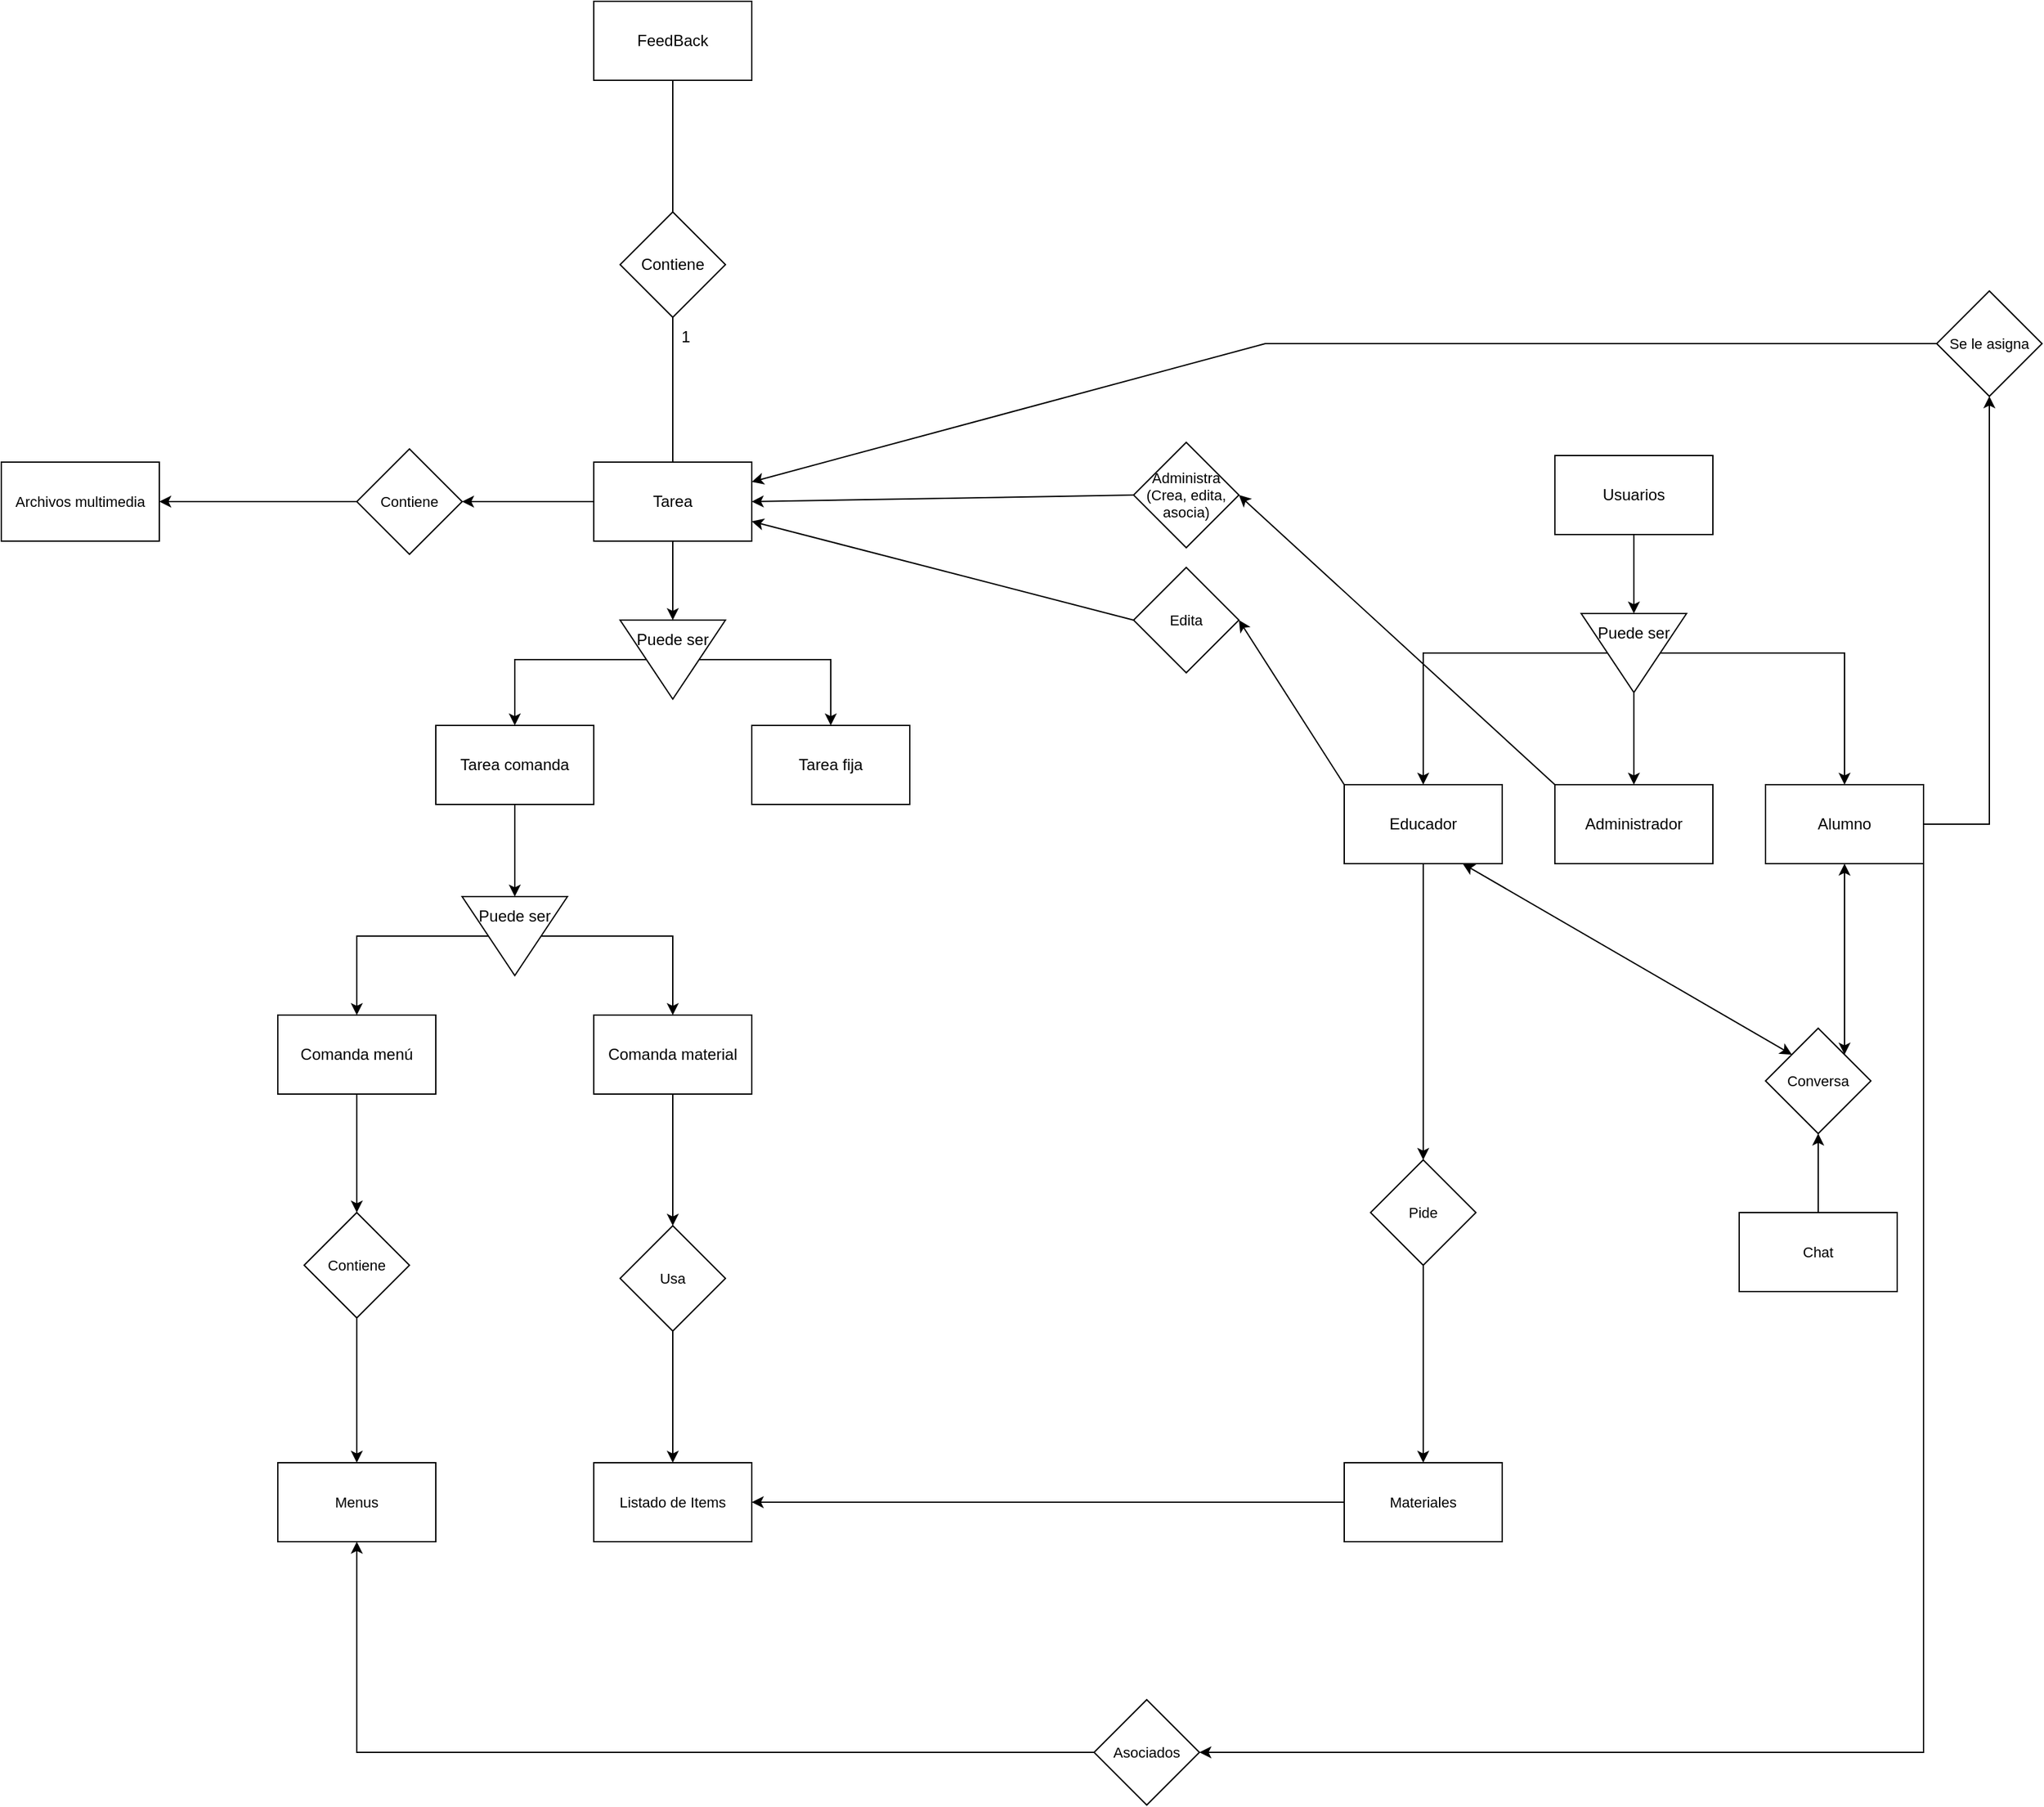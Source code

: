 <mxfile version="20.5.3" type="google"><diagram id="R2lEEEUBdFMjLlhIrx00" name="Page-1"><mxGraphModel grid="1" page="1" gridSize="10" guides="1" tooltips="1" connect="1" arrows="1" fold="1" pageScale="1" pageWidth="850" pageHeight="1100" math="0" shadow="0" extFonts="Permanent Marker^https://fonts.googleapis.com/css?family=Permanent+Marker"><root><mxCell id="0"/><mxCell id="1" parent="0"/><mxCell id="_WzdjjJtvaW4Dr7VLIwa-49" style="edgeStyle=none;shape=connector;rounded=0;orthogonalLoop=1;jettySize=auto;html=1;exitX=0;exitY=0.5;exitDx=0;exitDy=0;entryX=1;entryY=0.5;entryDx=0;entryDy=0;labelBackgroundColor=default;strokeColor=default;fontFamily=Helvetica;fontSize=11;fontColor=default;endArrow=classic;" edge="1" parent="1" source="KT4JzeQRfTxywBon9rIw-1" target="_WzdjjJtvaW4Dr7VLIwa-47"><mxGeometry relative="1" as="geometry"/></mxCell><mxCell id="KT4JzeQRfTxywBon9rIw-1" value="Tarea" style="rounded=0;whiteSpace=wrap;html=1;" vertex="1" parent="1"><mxGeometry x="360" y="400" width="120" height="60" as="geometry"/></mxCell><mxCell id="KT4JzeQRfTxywBon9rIw-11" style="edgeStyle=orthogonalEdgeStyle;rounded=0;orthogonalLoop=1;jettySize=auto;html=1;entryX=0.5;entryY=0;entryDx=0;entryDy=0;" edge="1" parent="1" source="KT4JzeQRfTxywBon9rIw-2" target="KT4JzeQRfTxywBon9rIw-6"><mxGeometry relative="1" as="geometry"><mxPoint x="320" y="550" as="targetPoint"/></mxGeometry></mxCell><mxCell id="KT4JzeQRfTxywBon9rIw-13" style="edgeStyle=orthogonalEdgeStyle;rounded=0;orthogonalLoop=1;jettySize=auto;html=1;" edge="1" parent="1" source="KT4JzeQRfTxywBon9rIw-2" target="KT4JzeQRfTxywBon9rIw-7"><mxGeometry relative="1" as="geometry"><mxPoint x="550" y="550" as="targetPoint"/></mxGeometry></mxCell><mxCell id="KT4JzeQRfTxywBon9rIw-2" value="&lt;p style=&quot;line-height: 1.7;&quot;&gt;&lt;br&gt;&lt;/p&gt;" style="triangle;whiteSpace=wrap;html=1;direction=south;" vertex="1" parent="1"><mxGeometry x="380" y="520" width="80" height="60" as="geometry"/></mxCell><mxCell id="KT4JzeQRfTxywBon9rIw-4" value="Puede ser" style="text;html=1;strokeColor=none;fillColor=none;align=center;verticalAlign=middle;whiteSpace=wrap;rounded=0;" vertex="1" parent="1"><mxGeometry x="390" y="520" width="60" height="30" as="geometry"/></mxCell><mxCell id="KT4JzeQRfTxywBon9rIw-5" value="" style="endArrow=classic;html=1;rounded=0;exitX=0.5;exitY=1;exitDx=0;exitDy=0;entryX=0.5;entryY=0;entryDx=0;entryDy=0;" edge="1" parent="1" source="KT4JzeQRfTxywBon9rIw-1" target="KT4JzeQRfTxywBon9rIw-4"><mxGeometry width="50" height="50" relative="1" as="geometry"><mxPoint x="360" y="330" as="sourcePoint"/><mxPoint x="410" y="280" as="targetPoint"/></mxGeometry></mxCell><mxCell id="KT4JzeQRfTxywBon9rIw-14" style="edgeStyle=orthogonalEdgeStyle;rounded=0;orthogonalLoop=1;jettySize=auto;html=1;exitX=0.5;exitY=1;exitDx=0;exitDy=0;entryX=0.5;entryY=0;entryDx=0;entryDy=0;" edge="1" parent="1" source="KT4JzeQRfTxywBon9rIw-6" target="KT4JzeQRfTxywBon9rIw-9"><mxGeometry relative="1" as="geometry"/></mxCell><mxCell id="KT4JzeQRfTxywBon9rIw-6" value="Tarea comanda" style="rounded=0;whiteSpace=wrap;html=1;" vertex="1" parent="1"><mxGeometry x="240" y="600" width="120" height="60" as="geometry"/></mxCell><mxCell id="KT4JzeQRfTxywBon9rIw-7" value="Tarea fija" style="rounded=0;whiteSpace=wrap;html=1;" vertex="1" parent="1"><mxGeometry x="480" y="600" width="120" height="60" as="geometry"/></mxCell><mxCell id="KT4JzeQRfTxywBon9rIw-8" value="" style="triangle;whiteSpace=wrap;html=1;direction=south;" vertex="1" parent="1"><mxGeometry x="260" y="730" width="80" height="60" as="geometry"/></mxCell><mxCell id="KT4JzeQRfTxywBon9rIw-9" value="Puede ser" style="text;html=1;strokeColor=none;fillColor=none;align=center;verticalAlign=middle;whiteSpace=wrap;rounded=0;" vertex="1" parent="1"><mxGeometry x="270" y="730" width="60" height="30" as="geometry"/></mxCell><mxCell id="_WzdjjJtvaW4Dr7VLIwa-26" style="edgeStyle=none;shape=connector;rounded=0;orthogonalLoop=1;jettySize=auto;html=1;exitX=0.5;exitY=1;exitDx=0;exitDy=0;entryX=0.5;entryY=0;entryDx=0;entryDy=0;labelBackgroundColor=default;strokeColor=default;fontFamily=Helvetica;fontSize=11;fontColor=default;endArrow=classic;" edge="1" parent="1" source="KT4JzeQRfTxywBon9rIw-15" target="_WzdjjJtvaW4Dr7VLIwa-24"><mxGeometry relative="1" as="geometry"/></mxCell><mxCell id="KT4JzeQRfTxywBon9rIw-15" value="Comanda menú" style="rounded=0;whiteSpace=wrap;html=1;" vertex="1" parent="1"><mxGeometry x="120" y="820" width="120" height="60" as="geometry"/></mxCell><mxCell id="_WzdjjJtvaW4Dr7VLIwa-22" style="edgeStyle=none;shape=connector;rounded=0;orthogonalLoop=1;jettySize=auto;html=1;exitX=0.5;exitY=1;exitDx=0;exitDy=0;entryX=0.5;entryY=0;entryDx=0;entryDy=0;labelBackgroundColor=default;strokeColor=default;fontFamily=Helvetica;fontSize=11;fontColor=default;endArrow=classic;" edge="1" parent="1" source="KT4JzeQRfTxywBon9rIw-16" target="_WzdjjJtvaW4Dr7VLIwa-20"><mxGeometry relative="1" as="geometry"/></mxCell><mxCell id="KT4JzeQRfTxywBon9rIw-16" value="Comanda material" style="rounded=0;whiteSpace=wrap;html=1;" vertex="1" parent="1"><mxGeometry x="360" y="820" width="120" height="60" as="geometry"/></mxCell><mxCell id="KT4JzeQRfTxywBon9rIw-17" value="" style="endArrow=classic;html=1;rounded=0;entryX=0.5;entryY=0;entryDx=0;entryDy=0;exitX=0.5;exitY=1;exitDx=0;exitDy=0;" edge="1" parent="1" source="KT4JzeQRfTxywBon9rIw-8" target="KT4JzeQRfTxywBon9rIw-15"><mxGeometry width="50" height="50" relative="1" as="geometry"><mxPoint x="360" y="660" as="sourcePoint"/><mxPoint x="410" y="610" as="targetPoint"/><Array as="points"><mxPoint x="180" y="760"/></Array></mxGeometry></mxCell><mxCell id="KT4JzeQRfTxywBon9rIw-18" value="" style="endArrow=classic;html=1;rounded=0;entryX=0.5;entryY=0;entryDx=0;entryDy=0;exitX=0.5;exitY=0;exitDx=0;exitDy=0;" edge="1" parent="1" source="KT4JzeQRfTxywBon9rIw-8" target="KT4JzeQRfTxywBon9rIw-16"><mxGeometry width="50" height="50" relative="1" as="geometry"><mxPoint x="360" y="660" as="sourcePoint"/><mxPoint x="410" y="610" as="targetPoint"/><Array as="points"><mxPoint x="420" y="760"/></Array></mxGeometry></mxCell><mxCell id="KT4JzeQRfTxywBon9rIw-19" value="Usuarios" style="rounded=0;whiteSpace=wrap;html=1;" vertex="1" parent="1"><mxGeometry x="1090" y="395" width="120" height="60" as="geometry"/></mxCell><mxCell id="KT4JzeQRfTxywBon9rIw-21" value="&lt;p style=&quot;line-height: 1.7;&quot;&gt;&lt;br&gt;&lt;/p&gt;" style="triangle;whiteSpace=wrap;html=1;direction=south;" vertex="1" parent="1"><mxGeometry x="1110" y="515" width="80" height="60" as="geometry"/></mxCell><mxCell id="KT4JzeQRfTxywBon9rIw-22" value="Puede ser" style="text;html=1;strokeColor=none;fillColor=none;align=center;verticalAlign=middle;whiteSpace=wrap;rounded=0;" vertex="1" parent="1"><mxGeometry x="1120" y="515" width="60" height="30" as="geometry"/></mxCell><mxCell id="_WzdjjJtvaW4Dr7VLIwa-42" style="edgeStyle=none;shape=connector;rounded=0;orthogonalLoop=1;jettySize=auto;html=1;exitX=0;exitY=0;exitDx=0;exitDy=0;entryX=1;entryY=0.5;entryDx=0;entryDy=0;labelBackgroundColor=default;strokeColor=default;fontFamily=Helvetica;fontSize=11;fontColor=default;endArrow=classic;" edge="1" parent="1" source="KT4JzeQRfTxywBon9rIw-23" target="_WzdjjJtvaW4Dr7VLIwa-41"><mxGeometry relative="1" as="geometry"/></mxCell><mxCell id="KT4JzeQRfTxywBon9rIw-23" value="Administrador" style="rounded=0;whiteSpace=wrap;html=1;" vertex="1" parent="1"><mxGeometry x="1090" y="645" width="120" height="60" as="geometry"/></mxCell><mxCell id="_WzdjjJtvaW4Dr7VLIwa-29" style="edgeStyle=none;shape=connector;rounded=0;orthogonalLoop=1;jettySize=auto;html=1;exitX=0.5;exitY=1;exitDx=0;exitDy=0;labelBackgroundColor=default;strokeColor=default;fontFamily=Helvetica;fontSize=11;fontColor=default;endArrow=classic;" edge="1" parent="1" source="KT4JzeQRfTxywBon9rIw-24"><mxGeometry relative="1" as="geometry"><mxPoint x="990" y="930" as="targetPoint"/></mxGeometry></mxCell><mxCell id="_WzdjjJtvaW4Dr7VLIwa-45" style="edgeStyle=none;shape=connector;rounded=0;orthogonalLoop=1;jettySize=auto;html=1;exitX=0;exitY=0;exitDx=0;exitDy=0;entryX=1;entryY=0.5;entryDx=0;entryDy=0;labelBackgroundColor=default;strokeColor=default;fontFamily=Helvetica;fontSize=11;fontColor=default;endArrow=classic;" edge="1" parent="1" source="KT4JzeQRfTxywBon9rIw-24" target="_WzdjjJtvaW4Dr7VLIwa-44"><mxGeometry relative="1" as="geometry"/></mxCell><mxCell id="KT4JzeQRfTxywBon9rIw-24" value="Educador" style="rounded=0;whiteSpace=wrap;html=1;" vertex="1" parent="1"><mxGeometry x="930" y="645" width="120" height="60" as="geometry"/></mxCell><mxCell id="_WzdjjJtvaW4Dr7VLIwa-39" style="edgeStyle=none;shape=connector;rounded=0;orthogonalLoop=1;jettySize=auto;html=1;exitX=1;exitY=0.5;exitDx=0;exitDy=0;entryX=0.5;entryY=1;entryDx=0;entryDy=0;labelBackgroundColor=default;strokeColor=default;fontFamily=Helvetica;fontSize=11;fontColor=default;endArrow=classic;" edge="1" parent="1" source="KT4JzeQRfTxywBon9rIw-25" target="_WzdjjJtvaW4Dr7VLIwa-36"><mxGeometry relative="1" as="geometry"><Array as="points"><mxPoint x="1420" y="675"/></Array></mxGeometry></mxCell><mxCell id="_WzdjjJtvaW4Dr7VLIwa-68" style="edgeStyle=none;shape=connector;rounded=0;orthogonalLoop=1;jettySize=auto;html=1;exitX=1;exitY=1;exitDx=0;exitDy=0;entryX=1;entryY=0.5;entryDx=0;entryDy=0;labelBackgroundColor=default;strokeColor=default;fontFamily=Helvetica;fontSize=11;fontColor=default;endArrow=classic;" edge="1" parent="1" source="KT4JzeQRfTxywBon9rIw-25" target="_WzdjjJtvaW4Dr7VLIwa-63"><mxGeometry relative="1" as="geometry"><Array as="points"><mxPoint x="1370" y="1380"/></Array></mxGeometry></mxCell><mxCell id="KT4JzeQRfTxywBon9rIw-25" value="Alumno" style="rounded=0;whiteSpace=wrap;html=1;" vertex="1" parent="1"><mxGeometry x="1250" y="645" width="120" height="60" as="geometry"/></mxCell><mxCell id="KT4JzeQRfTxywBon9rIw-26" value="" style="endArrow=classic;html=1;rounded=0;exitX=0.5;exitY=1;exitDx=0;exitDy=0;entryX=0.5;entryY=0;entryDx=0;entryDy=0;" edge="1" parent="1" source="KT4JzeQRfTxywBon9rIw-19" target="KT4JzeQRfTxywBon9rIw-22"><mxGeometry width="50" height="50" relative="1" as="geometry"><mxPoint x="920" y="660" as="sourcePoint"/><mxPoint x="970" y="610" as="targetPoint"/></mxGeometry></mxCell><mxCell id="KT4JzeQRfTxywBon9rIw-27" value="" style="endArrow=classic;html=1;rounded=0;entryX=0.5;entryY=0;entryDx=0;entryDy=0;exitX=0.5;exitY=1;exitDx=0;exitDy=0;" edge="1" parent="1" source="KT4JzeQRfTxywBon9rIw-21" target="KT4JzeQRfTxywBon9rIw-24"><mxGeometry width="50" height="50" relative="1" as="geometry"><mxPoint x="920" y="660" as="sourcePoint"/><mxPoint x="970" y="610" as="targetPoint"/><Array as="points"><mxPoint x="990" y="545"/></Array></mxGeometry></mxCell><mxCell id="KT4JzeQRfTxywBon9rIw-28" value="" style="endArrow=classic;html=1;rounded=0;exitX=1;exitY=0.5;exitDx=0;exitDy=0;entryX=0.5;entryY=0;entryDx=0;entryDy=0;" edge="1" parent="1" source="KT4JzeQRfTxywBon9rIw-21" target="KT4JzeQRfTxywBon9rIw-23"><mxGeometry width="50" height="50" relative="1" as="geometry"><mxPoint x="920" y="660" as="sourcePoint"/><mxPoint x="970" y="610" as="targetPoint"/></mxGeometry></mxCell><mxCell id="KT4JzeQRfTxywBon9rIw-29" value="" style="endArrow=classic;html=1;rounded=0;exitX=0.5;exitY=0;exitDx=0;exitDy=0;entryX=0.5;entryY=0;entryDx=0;entryDy=0;" edge="1" parent="1" source="KT4JzeQRfTxywBon9rIw-21" target="KT4JzeQRfTxywBon9rIw-25"><mxGeometry width="50" height="50" relative="1" as="geometry"><mxPoint x="920" y="660" as="sourcePoint"/><mxPoint x="970" y="610" as="targetPoint"/><Array as="points"><mxPoint x="1310" y="545"/></Array></mxGeometry></mxCell><mxCell id="_WzdjjJtvaW4Dr7VLIwa-1" value="Contiene" style="rhombus;whiteSpace=wrap;html=1;" vertex="1" parent="1"><mxGeometry x="380" y="210" width="80" height="80" as="geometry"/></mxCell><mxCell id="_WzdjjJtvaW4Dr7VLIwa-3" value="" style="endArrow=none;html=1;rounded=0;exitX=0.5;exitY=0;exitDx=0;exitDy=0;entryX=0.5;entryY=1;entryDx=0;entryDy=0;" edge="1" parent="1" source="KT4JzeQRfTxywBon9rIw-1" target="_WzdjjJtvaW4Dr7VLIwa-1"><mxGeometry width="50" height="50" relative="1" as="geometry"><mxPoint x="590" y="370" as="sourcePoint"/><mxPoint x="640" y="320" as="targetPoint"/></mxGeometry></mxCell><mxCell id="_WzdjjJtvaW4Dr7VLIwa-4" value="1" style="text;html=1;strokeColor=none;fillColor=none;align=center;verticalAlign=middle;whiteSpace=wrap;rounded=0;" vertex="1" parent="1"><mxGeometry x="400" y="290" width="60" height="30" as="geometry"/></mxCell><mxCell id="_WzdjjJtvaW4Dr7VLIwa-5" value="FeedBack" style="rounded=0;whiteSpace=wrap;html=1;" vertex="1" parent="1"><mxGeometry x="360" y="50" width="120" height="60" as="geometry"/></mxCell><mxCell id="_WzdjjJtvaW4Dr7VLIwa-6" value="" style="endArrow=none;html=1;rounded=0;exitX=0.5;exitY=0;exitDx=0;exitDy=0;entryX=0.5;entryY=1;entryDx=0;entryDy=0;" edge="1" parent="1" source="_WzdjjJtvaW4Dr7VLIwa-1" target="_WzdjjJtvaW4Dr7VLIwa-5"><mxGeometry width="50" height="50" relative="1" as="geometry"><mxPoint x="590" y="30" as="sourcePoint"/><mxPoint x="640" y="-20" as="targetPoint"/></mxGeometry></mxCell><mxCell id="_WzdjjJtvaW4Dr7VLIwa-23" style="edgeStyle=none;shape=connector;rounded=0;orthogonalLoop=1;jettySize=auto;html=1;exitX=0.5;exitY=1;exitDx=0;exitDy=0;entryX=0.5;entryY=0;entryDx=0;entryDy=0;labelBackgroundColor=default;strokeColor=default;fontFamily=Helvetica;fontSize=11;fontColor=default;endArrow=classic;" edge="1" parent="1" source="_WzdjjJtvaW4Dr7VLIwa-20" target="_WzdjjJtvaW4Dr7VLIwa-21"><mxGeometry relative="1" as="geometry"/></mxCell><mxCell id="_WzdjjJtvaW4Dr7VLIwa-20" value="Usa" style="rhombus;whiteSpace=wrap;html=1;fontFamily=Helvetica;fontSize=11;fontColor=default;" vertex="1" parent="1"><mxGeometry x="380" y="980" width="80" height="80" as="geometry"/></mxCell><mxCell id="_WzdjjJtvaW4Dr7VLIwa-21" value="Listado de Items" style="rounded=0;whiteSpace=wrap;html=1;fontFamily=Helvetica;fontSize=11;fontColor=default;" vertex="1" parent="1"><mxGeometry x="360" y="1160" width="120" height="60" as="geometry"/></mxCell><mxCell id="_WzdjjJtvaW4Dr7VLIwa-27" style="edgeStyle=none;shape=connector;rounded=0;orthogonalLoop=1;jettySize=auto;html=1;exitX=0.5;exitY=1;exitDx=0;exitDy=0;entryX=0.5;entryY=0;entryDx=0;entryDy=0;labelBackgroundColor=default;strokeColor=default;fontFamily=Helvetica;fontSize=11;fontColor=default;endArrow=classic;" edge="1" parent="1" source="_WzdjjJtvaW4Dr7VLIwa-24" target="_WzdjjJtvaW4Dr7VLIwa-25"><mxGeometry relative="1" as="geometry"/></mxCell><mxCell id="_WzdjjJtvaW4Dr7VLIwa-24" value="Contiene" style="rhombus;whiteSpace=wrap;html=1;fontFamily=Helvetica;fontSize=11;fontColor=default;" vertex="1" parent="1"><mxGeometry x="140" y="970" width="80" height="80" as="geometry"/></mxCell><mxCell id="_WzdjjJtvaW4Dr7VLIwa-25" value="Menus" style="rounded=0;whiteSpace=wrap;html=1;fontFamily=Helvetica;fontSize=11;fontColor=default;" vertex="1" parent="1"><mxGeometry x="120" y="1160" width="120" height="60" as="geometry"/></mxCell><mxCell id="_WzdjjJtvaW4Dr7VLIwa-30" value="Pide" style="rhombus;whiteSpace=wrap;html=1;fontFamily=Helvetica;fontSize=11;fontColor=default;" vertex="1" parent="1"><mxGeometry x="950" y="930" width="80" height="80" as="geometry"/></mxCell><mxCell id="_WzdjjJtvaW4Dr7VLIwa-33" style="edgeStyle=none;shape=connector;rounded=0;orthogonalLoop=1;jettySize=auto;html=1;exitX=0;exitY=0.5;exitDx=0;exitDy=0;entryX=1;entryY=0.5;entryDx=0;entryDy=0;labelBackgroundColor=default;strokeColor=default;fontFamily=Helvetica;fontSize=11;fontColor=default;endArrow=classic;" edge="1" parent="1" source="_WzdjjJtvaW4Dr7VLIwa-31" target="_WzdjjJtvaW4Dr7VLIwa-21"><mxGeometry relative="1" as="geometry"/></mxCell><mxCell id="_WzdjjJtvaW4Dr7VLIwa-31" value="Materiales" style="rounded=0;whiteSpace=wrap;html=1;fontFamily=Helvetica;fontSize=11;fontColor=default;" vertex="1" parent="1"><mxGeometry x="930" y="1160" width="120" height="60" as="geometry"/></mxCell><mxCell id="_WzdjjJtvaW4Dr7VLIwa-32" value="" style="endArrow=classic;html=1;rounded=0;labelBackgroundColor=default;strokeColor=default;fontFamily=Helvetica;fontSize=11;fontColor=default;shape=connector;exitX=0.5;exitY=1;exitDx=0;exitDy=0;entryX=0.5;entryY=0;entryDx=0;entryDy=0;" edge="1" parent="1" source="_WzdjjJtvaW4Dr7VLIwa-30" target="_WzdjjJtvaW4Dr7VLIwa-31"><mxGeometry width="50" height="50" relative="1" as="geometry"><mxPoint x="820" y="920" as="sourcePoint"/><mxPoint x="870" y="870" as="targetPoint"/></mxGeometry></mxCell><mxCell id="_WzdjjJtvaW4Dr7VLIwa-40" style="edgeStyle=none;shape=connector;rounded=0;orthogonalLoop=1;jettySize=auto;html=1;entryX=1;entryY=0.25;entryDx=0;entryDy=0;labelBackgroundColor=default;strokeColor=default;fontFamily=Helvetica;fontSize=11;fontColor=default;endArrow=classic;" edge="1" parent="1" source="_WzdjjJtvaW4Dr7VLIwa-36" target="KT4JzeQRfTxywBon9rIw-1"><mxGeometry relative="1" as="geometry"><Array as="points"><mxPoint x="870" y="310"/></Array></mxGeometry></mxCell><mxCell id="_WzdjjJtvaW4Dr7VLIwa-36" value="Se le asigna" style="rhombus;whiteSpace=wrap;html=1;fontFamily=Helvetica;fontSize=11;fontColor=default;" vertex="1" parent="1"><mxGeometry x="1380" y="270" width="80" height="80" as="geometry"/></mxCell><mxCell id="_WzdjjJtvaW4Dr7VLIwa-43" style="edgeStyle=none;shape=connector;rounded=0;orthogonalLoop=1;jettySize=auto;html=1;exitX=0;exitY=0.5;exitDx=0;exitDy=0;entryX=1;entryY=0.5;entryDx=0;entryDy=0;labelBackgroundColor=default;strokeColor=default;fontFamily=Helvetica;fontSize=11;fontColor=default;endArrow=classic;" edge="1" parent="1" source="_WzdjjJtvaW4Dr7VLIwa-41" target="KT4JzeQRfTxywBon9rIw-1"><mxGeometry relative="1" as="geometry"/></mxCell><mxCell id="_WzdjjJtvaW4Dr7VLIwa-41" value="Administra (Crea, edita, asocia)" style="rhombus;whiteSpace=wrap;html=1;fontFamily=Helvetica;fontSize=11;fontColor=default;" vertex="1" parent="1"><mxGeometry x="770" y="385" width="80" height="80" as="geometry"/></mxCell><mxCell id="_WzdjjJtvaW4Dr7VLIwa-46" style="edgeStyle=none;shape=connector;rounded=0;orthogonalLoop=1;jettySize=auto;html=1;exitX=0;exitY=0.5;exitDx=0;exitDy=0;entryX=1;entryY=0.75;entryDx=0;entryDy=0;labelBackgroundColor=default;strokeColor=default;fontFamily=Helvetica;fontSize=11;fontColor=default;endArrow=classic;" edge="1" parent="1" source="_WzdjjJtvaW4Dr7VLIwa-44" target="KT4JzeQRfTxywBon9rIw-1"><mxGeometry relative="1" as="geometry"/></mxCell><mxCell id="_WzdjjJtvaW4Dr7VLIwa-44" value="Edita" style="rhombus;whiteSpace=wrap;html=1;fontFamily=Helvetica;fontSize=11;fontColor=default;" vertex="1" parent="1"><mxGeometry x="770" y="480" width="80" height="80" as="geometry"/></mxCell><mxCell id="_WzdjjJtvaW4Dr7VLIwa-50" style="edgeStyle=none;shape=connector;rounded=0;orthogonalLoop=1;jettySize=auto;html=1;exitX=0;exitY=0.5;exitDx=0;exitDy=0;labelBackgroundColor=default;strokeColor=default;fontFamily=Helvetica;fontSize=11;fontColor=default;endArrow=classic;" edge="1" parent="1" source="_WzdjjJtvaW4Dr7VLIwa-47" target="_WzdjjJtvaW4Dr7VLIwa-48"><mxGeometry relative="1" as="geometry"/></mxCell><mxCell id="_WzdjjJtvaW4Dr7VLIwa-47" value="Contiene" style="rhombus;whiteSpace=wrap;html=1;fontFamily=Helvetica;fontSize=11;fontColor=default;" vertex="1" parent="1"><mxGeometry x="180" y="390" width="80" height="80" as="geometry"/></mxCell><mxCell id="_WzdjjJtvaW4Dr7VLIwa-48" value="Archivos multimedia" style="rounded=0;whiteSpace=wrap;html=1;fontFamily=Helvetica;fontSize=11;fontColor=default;" vertex="1" parent="1"><mxGeometry x="-90" y="400" width="120" height="60" as="geometry"/></mxCell><mxCell id="_WzdjjJtvaW4Dr7VLIwa-53" value="Conversa" style="rhombus;whiteSpace=wrap;html=1;fontFamily=Helvetica;fontSize=11;fontColor=default;" vertex="1" parent="1"><mxGeometry x="1250" y="830" width="80" height="80" as="geometry"/></mxCell><mxCell id="_WzdjjJtvaW4Dr7VLIwa-56" value="" style="endArrow=classic;startArrow=classic;html=1;rounded=0;labelBackgroundColor=default;strokeColor=default;fontFamily=Helvetica;fontSize=11;fontColor=default;shape=connector;exitX=0.75;exitY=1;exitDx=0;exitDy=0;entryX=0;entryY=0;entryDx=0;entryDy=0;" edge="1" parent="1" source="KT4JzeQRfTxywBon9rIw-24" target="_WzdjjJtvaW4Dr7VLIwa-53"><mxGeometry width="50" height="50" relative="1" as="geometry"><mxPoint x="1360" y="990" as="sourcePoint"/><mxPoint x="1410" y="940" as="targetPoint"/></mxGeometry></mxCell><mxCell id="_WzdjjJtvaW4Dr7VLIwa-57" value="" style="endArrow=classic;startArrow=classic;html=1;rounded=0;labelBackgroundColor=default;strokeColor=default;fontFamily=Helvetica;fontSize=11;fontColor=default;shape=connector;exitX=1;exitY=0;exitDx=0;exitDy=0;entryX=0.5;entryY=1;entryDx=0;entryDy=0;" edge="1" parent="1" source="_WzdjjJtvaW4Dr7VLIwa-53" target="KT4JzeQRfTxywBon9rIw-25"><mxGeometry width="50" height="50" relative="1" as="geometry"><mxPoint x="1360" y="990" as="sourcePoint"/><mxPoint x="1410" y="940" as="targetPoint"/></mxGeometry></mxCell><mxCell id="_WzdjjJtvaW4Dr7VLIwa-62" style="edgeStyle=none;shape=connector;rounded=0;orthogonalLoop=1;jettySize=auto;html=1;exitX=0.5;exitY=0;exitDx=0;exitDy=0;entryX=0.5;entryY=1;entryDx=0;entryDy=0;labelBackgroundColor=default;strokeColor=default;fontFamily=Helvetica;fontSize=11;fontColor=default;endArrow=classic;" edge="1" parent="1" source="_WzdjjJtvaW4Dr7VLIwa-58" target="_WzdjjJtvaW4Dr7VLIwa-53"><mxGeometry relative="1" as="geometry"/></mxCell><mxCell id="_WzdjjJtvaW4Dr7VLIwa-58" value="Chat" style="rounded=0;whiteSpace=wrap;html=1;fontFamily=Helvetica;fontSize=11;fontColor=default;" vertex="1" parent="1"><mxGeometry x="1230" y="970" width="120" height="60" as="geometry"/></mxCell><mxCell id="_WzdjjJtvaW4Dr7VLIwa-69" style="edgeStyle=none;shape=connector;rounded=0;orthogonalLoop=1;jettySize=auto;html=1;exitX=0;exitY=0.5;exitDx=0;exitDy=0;entryX=0.5;entryY=1;entryDx=0;entryDy=0;labelBackgroundColor=default;strokeColor=default;fontFamily=Helvetica;fontSize=11;fontColor=default;endArrow=classic;" edge="1" parent="1" source="_WzdjjJtvaW4Dr7VLIwa-63" target="_WzdjjJtvaW4Dr7VLIwa-25"><mxGeometry relative="1" as="geometry"><Array as="points"><mxPoint x="180" y="1380"/></Array></mxGeometry></mxCell><mxCell id="_WzdjjJtvaW4Dr7VLIwa-63" value="Asociados" style="rhombus;whiteSpace=wrap;html=1;fontFamily=Helvetica;fontSize=11;fontColor=default;" vertex="1" parent="1"><mxGeometry x="740" y="1340" width="80" height="80" as="geometry"/></mxCell></root></mxGraphModel></diagram></mxfile>